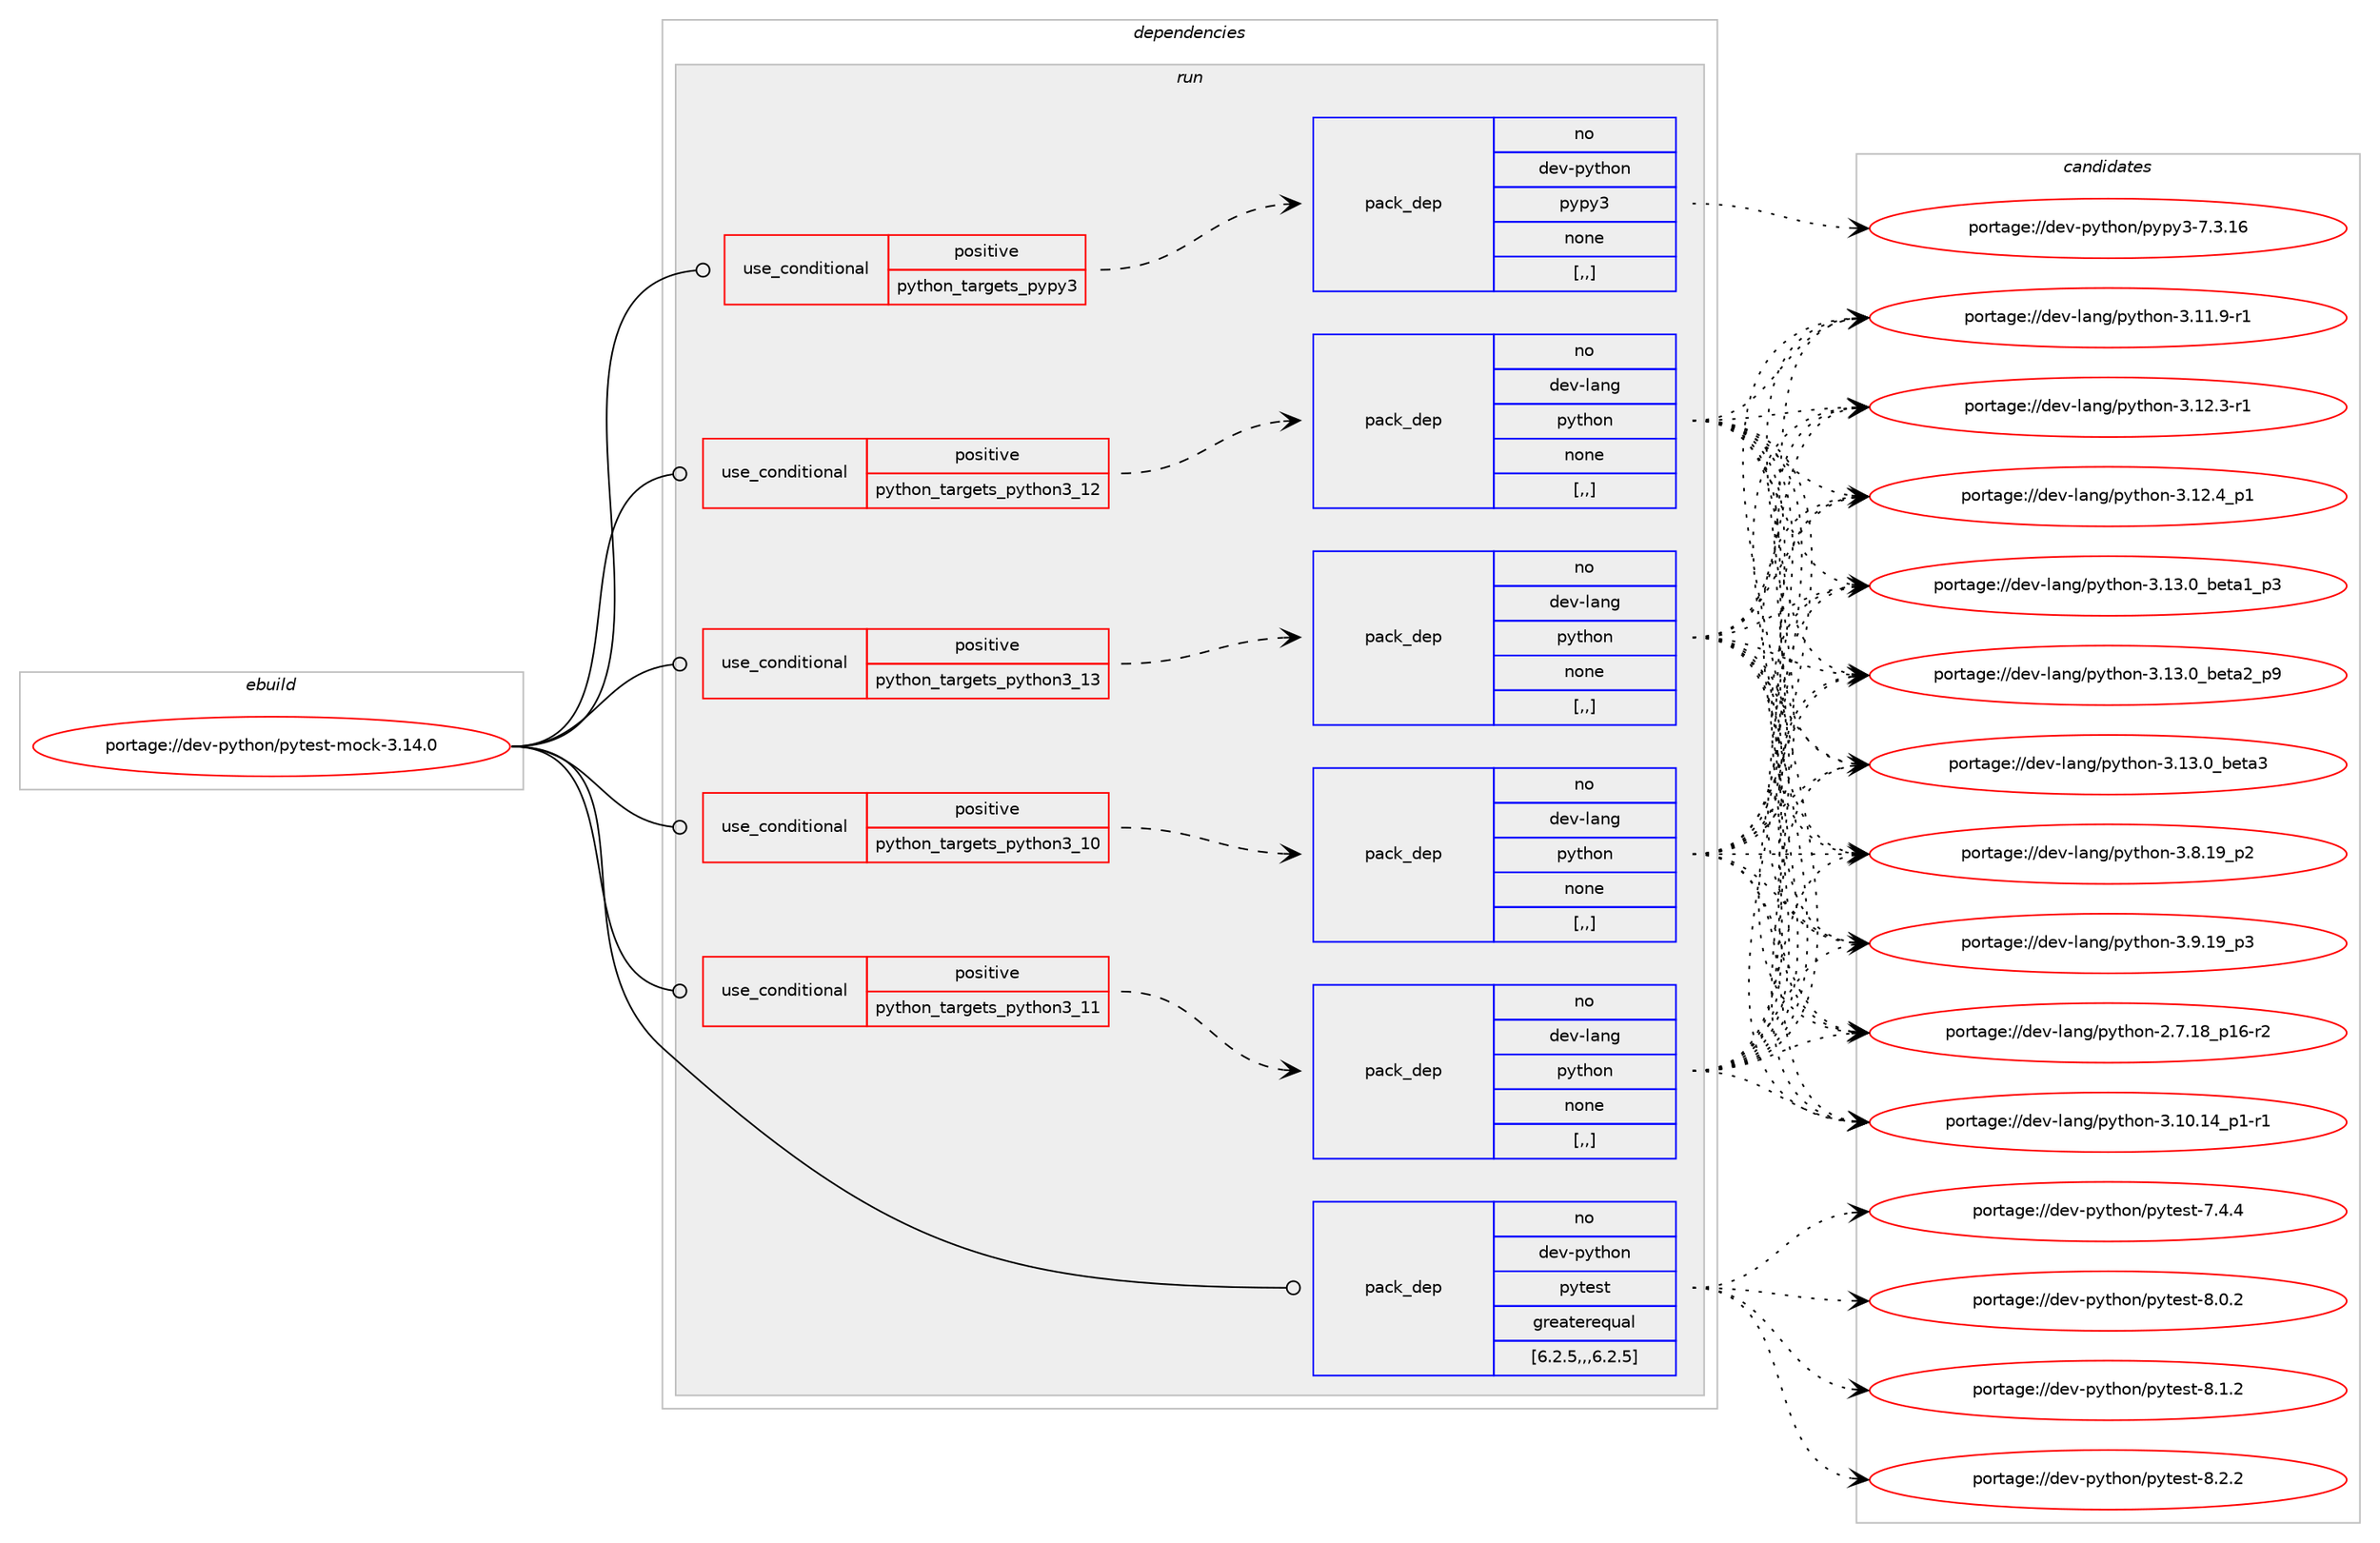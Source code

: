 digraph prolog {

# *************
# Graph options
# *************

newrank=true;
concentrate=true;
compound=true;
graph [rankdir=LR,fontname=Helvetica,fontsize=10,ranksep=1.5];#, ranksep=2.5, nodesep=0.2];
edge  [arrowhead=vee];
node  [fontname=Helvetica,fontsize=10];

# **********
# The ebuild
# **********

subgraph cluster_leftcol {
color=gray;
rank=same;
label=<<i>ebuild</i>>;
id [label="portage://dev-python/pytest-mock-3.14.0", color=red, width=4, href="../dev-python/pytest-mock-3.14.0.svg"];
}

# ****************
# The dependencies
# ****************

subgraph cluster_midcol {
color=gray;
label=<<i>dependencies</i>>;
subgraph cluster_compile {
fillcolor="#eeeeee";
style=filled;
label=<<i>compile</i>>;
}
subgraph cluster_compileandrun {
fillcolor="#eeeeee";
style=filled;
label=<<i>compile and run</i>>;
}
subgraph cluster_run {
fillcolor="#eeeeee";
style=filled;
label=<<i>run</i>>;
subgraph cond36787 {
dependency155310 [label=<<TABLE BORDER="0" CELLBORDER="1" CELLSPACING="0" CELLPADDING="4"><TR><TD ROWSPAN="3" CELLPADDING="10">use_conditional</TD></TR><TR><TD>positive</TD></TR><TR><TD>python_targets_pypy3</TD></TR></TABLE>>, shape=none, color=red];
subgraph pack117288 {
dependency155311 [label=<<TABLE BORDER="0" CELLBORDER="1" CELLSPACING="0" CELLPADDING="4" WIDTH="220"><TR><TD ROWSPAN="6" CELLPADDING="30">pack_dep</TD></TR><TR><TD WIDTH="110">no</TD></TR><TR><TD>dev-python</TD></TR><TR><TD>pypy3</TD></TR><TR><TD>none</TD></TR><TR><TD>[,,]</TD></TR></TABLE>>, shape=none, color=blue];
}
dependency155310:e -> dependency155311:w [weight=20,style="dashed",arrowhead="vee"];
}
id:e -> dependency155310:w [weight=20,style="solid",arrowhead="odot"];
subgraph cond36788 {
dependency155312 [label=<<TABLE BORDER="0" CELLBORDER="1" CELLSPACING="0" CELLPADDING="4"><TR><TD ROWSPAN="3" CELLPADDING="10">use_conditional</TD></TR><TR><TD>positive</TD></TR><TR><TD>python_targets_python3_10</TD></TR></TABLE>>, shape=none, color=red];
subgraph pack117289 {
dependency155313 [label=<<TABLE BORDER="0" CELLBORDER="1" CELLSPACING="0" CELLPADDING="4" WIDTH="220"><TR><TD ROWSPAN="6" CELLPADDING="30">pack_dep</TD></TR><TR><TD WIDTH="110">no</TD></TR><TR><TD>dev-lang</TD></TR><TR><TD>python</TD></TR><TR><TD>none</TD></TR><TR><TD>[,,]</TD></TR></TABLE>>, shape=none, color=blue];
}
dependency155312:e -> dependency155313:w [weight=20,style="dashed",arrowhead="vee"];
}
id:e -> dependency155312:w [weight=20,style="solid",arrowhead="odot"];
subgraph cond36789 {
dependency155314 [label=<<TABLE BORDER="0" CELLBORDER="1" CELLSPACING="0" CELLPADDING="4"><TR><TD ROWSPAN="3" CELLPADDING="10">use_conditional</TD></TR><TR><TD>positive</TD></TR><TR><TD>python_targets_python3_11</TD></TR></TABLE>>, shape=none, color=red];
subgraph pack117290 {
dependency155315 [label=<<TABLE BORDER="0" CELLBORDER="1" CELLSPACING="0" CELLPADDING="4" WIDTH="220"><TR><TD ROWSPAN="6" CELLPADDING="30">pack_dep</TD></TR><TR><TD WIDTH="110">no</TD></TR><TR><TD>dev-lang</TD></TR><TR><TD>python</TD></TR><TR><TD>none</TD></TR><TR><TD>[,,]</TD></TR></TABLE>>, shape=none, color=blue];
}
dependency155314:e -> dependency155315:w [weight=20,style="dashed",arrowhead="vee"];
}
id:e -> dependency155314:w [weight=20,style="solid",arrowhead="odot"];
subgraph cond36790 {
dependency155316 [label=<<TABLE BORDER="0" CELLBORDER="1" CELLSPACING="0" CELLPADDING="4"><TR><TD ROWSPAN="3" CELLPADDING="10">use_conditional</TD></TR><TR><TD>positive</TD></TR><TR><TD>python_targets_python3_12</TD></TR></TABLE>>, shape=none, color=red];
subgraph pack117291 {
dependency155317 [label=<<TABLE BORDER="0" CELLBORDER="1" CELLSPACING="0" CELLPADDING="4" WIDTH="220"><TR><TD ROWSPAN="6" CELLPADDING="30">pack_dep</TD></TR><TR><TD WIDTH="110">no</TD></TR><TR><TD>dev-lang</TD></TR><TR><TD>python</TD></TR><TR><TD>none</TD></TR><TR><TD>[,,]</TD></TR></TABLE>>, shape=none, color=blue];
}
dependency155316:e -> dependency155317:w [weight=20,style="dashed",arrowhead="vee"];
}
id:e -> dependency155316:w [weight=20,style="solid",arrowhead="odot"];
subgraph cond36791 {
dependency155318 [label=<<TABLE BORDER="0" CELLBORDER="1" CELLSPACING="0" CELLPADDING="4"><TR><TD ROWSPAN="3" CELLPADDING="10">use_conditional</TD></TR><TR><TD>positive</TD></TR><TR><TD>python_targets_python3_13</TD></TR></TABLE>>, shape=none, color=red];
subgraph pack117292 {
dependency155319 [label=<<TABLE BORDER="0" CELLBORDER="1" CELLSPACING="0" CELLPADDING="4" WIDTH="220"><TR><TD ROWSPAN="6" CELLPADDING="30">pack_dep</TD></TR><TR><TD WIDTH="110">no</TD></TR><TR><TD>dev-lang</TD></TR><TR><TD>python</TD></TR><TR><TD>none</TD></TR><TR><TD>[,,]</TD></TR></TABLE>>, shape=none, color=blue];
}
dependency155318:e -> dependency155319:w [weight=20,style="dashed",arrowhead="vee"];
}
id:e -> dependency155318:w [weight=20,style="solid",arrowhead="odot"];
subgraph pack117293 {
dependency155320 [label=<<TABLE BORDER="0" CELLBORDER="1" CELLSPACING="0" CELLPADDING="4" WIDTH="220"><TR><TD ROWSPAN="6" CELLPADDING="30">pack_dep</TD></TR><TR><TD WIDTH="110">no</TD></TR><TR><TD>dev-python</TD></TR><TR><TD>pytest</TD></TR><TR><TD>greaterequal</TD></TR><TR><TD>[6.2.5,,,6.2.5]</TD></TR></TABLE>>, shape=none, color=blue];
}
id:e -> dependency155320:w [weight=20,style="solid",arrowhead="odot"];
}
}

# **************
# The candidates
# **************

subgraph cluster_choices {
rank=same;
color=gray;
label=<<i>candidates</i>>;

subgraph choice117288 {
color=black;
nodesep=1;
choice10010111845112121116104111110471121211121215145554651464954 [label="portage://dev-python/pypy3-7.3.16", color=red, width=4,href="../dev-python/pypy3-7.3.16.svg"];
dependency155311:e -> choice10010111845112121116104111110471121211121215145554651464954:w [style=dotted,weight="100"];
}
subgraph choice117289 {
color=black;
nodesep=1;
choice100101118451089711010347112121116104111110455046554649569511249544511450 [label="portage://dev-lang/python-2.7.18_p16-r2", color=red, width=4,href="../dev-lang/python-2.7.18_p16-r2.svg"];
choice100101118451089711010347112121116104111110455146494846495295112494511449 [label="portage://dev-lang/python-3.10.14_p1-r1", color=red, width=4,href="../dev-lang/python-3.10.14_p1-r1.svg"];
choice100101118451089711010347112121116104111110455146494946574511449 [label="portage://dev-lang/python-3.11.9-r1", color=red, width=4,href="../dev-lang/python-3.11.9-r1.svg"];
choice100101118451089711010347112121116104111110455146495046514511449 [label="portage://dev-lang/python-3.12.3-r1", color=red, width=4,href="../dev-lang/python-3.12.3-r1.svg"];
choice100101118451089711010347112121116104111110455146495046529511249 [label="portage://dev-lang/python-3.12.4_p1", color=red, width=4,href="../dev-lang/python-3.12.4_p1.svg"];
choice10010111845108971101034711212111610411111045514649514648959810111697499511251 [label="portage://dev-lang/python-3.13.0_beta1_p3", color=red, width=4,href="../dev-lang/python-3.13.0_beta1_p3.svg"];
choice10010111845108971101034711212111610411111045514649514648959810111697509511257 [label="portage://dev-lang/python-3.13.0_beta2_p9", color=red, width=4,href="../dev-lang/python-3.13.0_beta2_p9.svg"];
choice1001011184510897110103471121211161041111104551464951464895981011169751 [label="portage://dev-lang/python-3.13.0_beta3", color=red, width=4,href="../dev-lang/python-3.13.0_beta3.svg"];
choice100101118451089711010347112121116104111110455146564649579511250 [label="portage://dev-lang/python-3.8.19_p2", color=red, width=4,href="../dev-lang/python-3.8.19_p2.svg"];
choice100101118451089711010347112121116104111110455146574649579511251 [label="portage://dev-lang/python-3.9.19_p3", color=red, width=4,href="../dev-lang/python-3.9.19_p3.svg"];
dependency155313:e -> choice100101118451089711010347112121116104111110455046554649569511249544511450:w [style=dotted,weight="100"];
dependency155313:e -> choice100101118451089711010347112121116104111110455146494846495295112494511449:w [style=dotted,weight="100"];
dependency155313:e -> choice100101118451089711010347112121116104111110455146494946574511449:w [style=dotted,weight="100"];
dependency155313:e -> choice100101118451089711010347112121116104111110455146495046514511449:w [style=dotted,weight="100"];
dependency155313:e -> choice100101118451089711010347112121116104111110455146495046529511249:w [style=dotted,weight="100"];
dependency155313:e -> choice10010111845108971101034711212111610411111045514649514648959810111697499511251:w [style=dotted,weight="100"];
dependency155313:e -> choice10010111845108971101034711212111610411111045514649514648959810111697509511257:w [style=dotted,weight="100"];
dependency155313:e -> choice1001011184510897110103471121211161041111104551464951464895981011169751:w [style=dotted,weight="100"];
dependency155313:e -> choice100101118451089711010347112121116104111110455146564649579511250:w [style=dotted,weight="100"];
dependency155313:e -> choice100101118451089711010347112121116104111110455146574649579511251:w [style=dotted,weight="100"];
}
subgraph choice117290 {
color=black;
nodesep=1;
choice100101118451089711010347112121116104111110455046554649569511249544511450 [label="portage://dev-lang/python-2.7.18_p16-r2", color=red, width=4,href="../dev-lang/python-2.7.18_p16-r2.svg"];
choice100101118451089711010347112121116104111110455146494846495295112494511449 [label="portage://dev-lang/python-3.10.14_p1-r1", color=red, width=4,href="../dev-lang/python-3.10.14_p1-r1.svg"];
choice100101118451089711010347112121116104111110455146494946574511449 [label="portage://dev-lang/python-3.11.9-r1", color=red, width=4,href="../dev-lang/python-3.11.9-r1.svg"];
choice100101118451089711010347112121116104111110455146495046514511449 [label="portage://dev-lang/python-3.12.3-r1", color=red, width=4,href="../dev-lang/python-3.12.3-r1.svg"];
choice100101118451089711010347112121116104111110455146495046529511249 [label="portage://dev-lang/python-3.12.4_p1", color=red, width=4,href="../dev-lang/python-3.12.4_p1.svg"];
choice10010111845108971101034711212111610411111045514649514648959810111697499511251 [label="portage://dev-lang/python-3.13.0_beta1_p3", color=red, width=4,href="../dev-lang/python-3.13.0_beta1_p3.svg"];
choice10010111845108971101034711212111610411111045514649514648959810111697509511257 [label="portage://dev-lang/python-3.13.0_beta2_p9", color=red, width=4,href="../dev-lang/python-3.13.0_beta2_p9.svg"];
choice1001011184510897110103471121211161041111104551464951464895981011169751 [label="portage://dev-lang/python-3.13.0_beta3", color=red, width=4,href="../dev-lang/python-3.13.0_beta3.svg"];
choice100101118451089711010347112121116104111110455146564649579511250 [label="portage://dev-lang/python-3.8.19_p2", color=red, width=4,href="../dev-lang/python-3.8.19_p2.svg"];
choice100101118451089711010347112121116104111110455146574649579511251 [label="portage://dev-lang/python-3.9.19_p3", color=red, width=4,href="../dev-lang/python-3.9.19_p3.svg"];
dependency155315:e -> choice100101118451089711010347112121116104111110455046554649569511249544511450:w [style=dotted,weight="100"];
dependency155315:e -> choice100101118451089711010347112121116104111110455146494846495295112494511449:w [style=dotted,weight="100"];
dependency155315:e -> choice100101118451089711010347112121116104111110455146494946574511449:w [style=dotted,weight="100"];
dependency155315:e -> choice100101118451089711010347112121116104111110455146495046514511449:w [style=dotted,weight="100"];
dependency155315:e -> choice100101118451089711010347112121116104111110455146495046529511249:w [style=dotted,weight="100"];
dependency155315:e -> choice10010111845108971101034711212111610411111045514649514648959810111697499511251:w [style=dotted,weight="100"];
dependency155315:e -> choice10010111845108971101034711212111610411111045514649514648959810111697509511257:w [style=dotted,weight="100"];
dependency155315:e -> choice1001011184510897110103471121211161041111104551464951464895981011169751:w [style=dotted,weight="100"];
dependency155315:e -> choice100101118451089711010347112121116104111110455146564649579511250:w [style=dotted,weight="100"];
dependency155315:e -> choice100101118451089711010347112121116104111110455146574649579511251:w [style=dotted,weight="100"];
}
subgraph choice117291 {
color=black;
nodesep=1;
choice100101118451089711010347112121116104111110455046554649569511249544511450 [label="portage://dev-lang/python-2.7.18_p16-r2", color=red, width=4,href="../dev-lang/python-2.7.18_p16-r2.svg"];
choice100101118451089711010347112121116104111110455146494846495295112494511449 [label="portage://dev-lang/python-3.10.14_p1-r1", color=red, width=4,href="../dev-lang/python-3.10.14_p1-r1.svg"];
choice100101118451089711010347112121116104111110455146494946574511449 [label="portage://dev-lang/python-3.11.9-r1", color=red, width=4,href="../dev-lang/python-3.11.9-r1.svg"];
choice100101118451089711010347112121116104111110455146495046514511449 [label="portage://dev-lang/python-3.12.3-r1", color=red, width=4,href="../dev-lang/python-3.12.3-r1.svg"];
choice100101118451089711010347112121116104111110455146495046529511249 [label="portage://dev-lang/python-3.12.4_p1", color=red, width=4,href="../dev-lang/python-3.12.4_p1.svg"];
choice10010111845108971101034711212111610411111045514649514648959810111697499511251 [label="portage://dev-lang/python-3.13.0_beta1_p3", color=red, width=4,href="../dev-lang/python-3.13.0_beta1_p3.svg"];
choice10010111845108971101034711212111610411111045514649514648959810111697509511257 [label="portage://dev-lang/python-3.13.0_beta2_p9", color=red, width=4,href="../dev-lang/python-3.13.0_beta2_p9.svg"];
choice1001011184510897110103471121211161041111104551464951464895981011169751 [label="portage://dev-lang/python-3.13.0_beta3", color=red, width=4,href="../dev-lang/python-3.13.0_beta3.svg"];
choice100101118451089711010347112121116104111110455146564649579511250 [label="portage://dev-lang/python-3.8.19_p2", color=red, width=4,href="../dev-lang/python-3.8.19_p2.svg"];
choice100101118451089711010347112121116104111110455146574649579511251 [label="portage://dev-lang/python-3.9.19_p3", color=red, width=4,href="../dev-lang/python-3.9.19_p3.svg"];
dependency155317:e -> choice100101118451089711010347112121116104111110455046554649569511249544511450:w [style=dotted,weight="100"];
dependency155317:e -> choice100101118451089711010347112121116104111110455146494846495295112494511449:w [style=dotted,weight="100"];
dependency155317:e -> choice100101118451089711010347112121116104111110455146494946574511449:w [style=dotted,weight="100"];
dependency155317:e -> choice100101118451089711010347112121116104111110455146495046514511449:w [style=dotted,weight="100"];
dependency155317:e -> choice100101118451089711010347112121116104111110455146495046529511249:w [style=dotted,weight="100"];
dependency155317:e -> choice10010111845108971101034711212111610411111045514649514648959810111697499511251:w [style=dotted,weight="100"];
dependency155317:e -> choice10010111845108971101034711212111610411111045514649514648959810111697509511257:w [style=dotted,weight="100"];
dependency155317:e -> choice1001011184510897110103471121211161041111104551464951464895981011169751:w [style=dotted,weight="100"];
dependency155317:e -> choice100101118451089711010347112121116104111110455146564649579511250:w [style=dotted,weight="100"];
dependency155317:e -> choice100101118451089711010347112121116104111110455146574649579511251:w [style=dotted,weight="100"];
}
subgraph choice117292 {
color=black;
nodesep=1;
choice100101118451089711010347112121116104111110455046554649569511249544511450 [label="portage://dev-lang/python-2.7.18_p16-r2", color=red, width=4,href="../dev-lang/python-2.7.18_p16-r2.svg"];
choice100101118451089711010347112121116104111110455146494846495295112494511449 [label="portage://dev-lang/python-3.10.14_p1-r1", color=red, width=4,href="../dev-lang/python-3.10.14_p1-r1.svg"];
choice100101118451089711010347112121116104111110455146494946574511449 [label="portage://dev-lang/python-3.11.9-r1", color=red, width=4,href="../dev-lang/python-3.11.9-r1.svg"];
choice100101118451089711010347112121116104111110455146495046514511449 [label="portage://dev-lang/python-3.12.3-r1", color=red, width=4,href="../dev-lang/python-3.12.3-r1.svg"];
choice100101118451089711010347112121116104111110455146495046529511249 [label="portage://dev-lang/python-3.12.4_p1", color=red, width=4,href="../dev-lang/python-3.12.4_p1.svg"];
choice10010111845108971101034711212111610411111045514649514648959810111697499511251 [label="portage://dev-lang/python-3.13.0_beta1_p3", color=red, width=4,href="../dev-lang/python-3.13.0_beta1_p3.svg"];
choice10010111845108971101034711212111610411111045514649514648959810111697509511257 [label="portage://dev-lang/python-3.13.0_beta2_p9", color=red, width=4,href="../dev-lang/python-3.13.0_beta2_p9.svg"];
choice1001011184510897110103471121211161041111104551464951464895981011169751 [label="portage://dev-lang/python-3.13.0_beta3", color=red, width=4,href="../dev-lang/python-3.13.0_beta3.svg"];
choice100101118451089711010347112121116104111110455146564649579511250 [label="portage://dev-lang/python-3.8.19_p2", color=red, width=4,href="../dev-lang/python-3.8.19_p2.svg"];
choice100101118451089711010347112121116104111110455146574649579511251 [label="portage://dev-lang/python-3.9.19_p3", color=red, width=4,href="../dev-lang/python-3.9.19_p3.svg"];
dependency155319:e -> choice100101118451089711010347112121116104111110455046554649569511249544511450:w [style=dotted,weight="100"];
dependency155319:e -> choice100101118451089711010347112121116104111110455146494846495295112494511449:w [style=dotted,weight="100"];
dependency155319:e -> choice100101118451089711010347112121116104111110455146494946574511449:w [style=dotted,weight="100"];
dependency155319:e -> choice100101118451089711010347112121116104111110455146495046514511449:w [style=dotted,weight="100"];
dependency155319:e -> choice100101118451089711010347112121116104111110455146495046529511249:w [style=dotted,weight="100"];
dependency155319:e -> choice10010111845108971101034711212111610411111045514649514648959810111697499511251:w [style=dotted,weight="100"];
dependency155319:e -> choice10010111845108971101034711212111610411111045514649514648959810111697509511257:w [style=dotted,weight="100"];
dependency155319:e -> choice1001011184510897110103471121211161041111104551464951464895981011169751:w [style=dotted,weight="100"];
dependency155319:e -> choice100101118451089711010347112121116104111110455146564649579511250:w [style=dotted,weight="100"];
dependency155319:e -> choice100101118451089711010347112121116104111110455146574649579511251:w [style=dotted,weight="100"];
}
subgraph choice117293 {
color=black;
nodesep=1;
choice1001011184511212111610411111047112121116101115116455546524652 [label="portage://dev-python/pytest-7.4.4", color=red, width=4,href="../dev-python/pytest-7.4.4.svg"];
choice1001011184511212111610411111047112121116101115116455646484650 [label="portage://dev-python/pytest-8.0.2", color=red, width=4,href="../dev-python/pytest-8.0.2.svg"];
choice1001011184511212111610411111047112121116101115116455646494650 [label="portage://dev-python/pytest-8.1.2", color=red, width=4,href="../dev-python/pytest-8.1.2.svg"];
choice1001011184511212111610411111047112121116101115116455646504650 [label="portage://dev-python/pytest-8.2.2", color=red, width=4,href="../dev-python/pytest-8.2.2.svg"];
dependency155320:e -> choice1001011184511212111610411111047112121116101115116455546524652:w [style=dotted,weight="100"];
dependency155320:e -> choice1001011184511212111610411111047112121116101115116455646484650:w [style=dotted,weight="100"];
dependency155320:e -> choice1001011184511212111610411111047112121116101115116455646494650:w [style=dotted,weight="100"];
dependency155320:e -> choice1001011184511212111610411111047112121116101115116455646504650:w [style=dotted,weight="100"];
}
}

}
